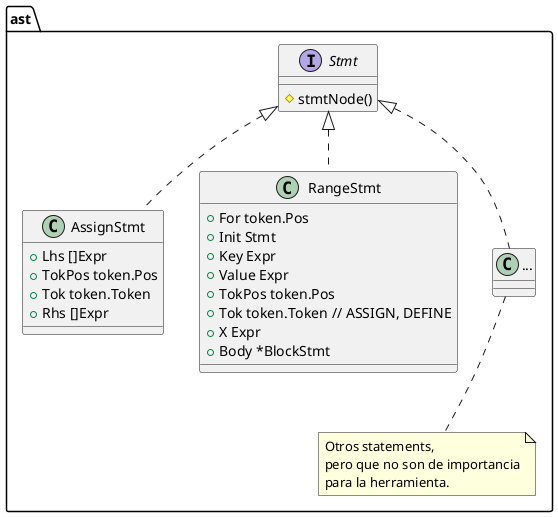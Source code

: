 @startuml ast_statements

package ast {
    interface Stmt {
        # stmtNode()
    }

    class AssignStmt implements Stmt {
        + Lhs []Expr
        + TokPos token.Pos
        + Tok token.Token
        + Rhs []Expr
    }

    class RangeStmt implements Stmt {
        + For token.Pos
        + Init Stmt
        + Key Expr
        + Value Expr
        + TokPos token.Pos
        + Tok token.Token // ASSIGN, DEFINE
        + X Expr
        + Body *BlockStmt
    }

    class GeneralStmt as "..." implements Stmt
    note bottom of GeneralStmt
        Otros statements,
        pero que no son de importancia
        para la herramienta.
    end note
}

@enduml
